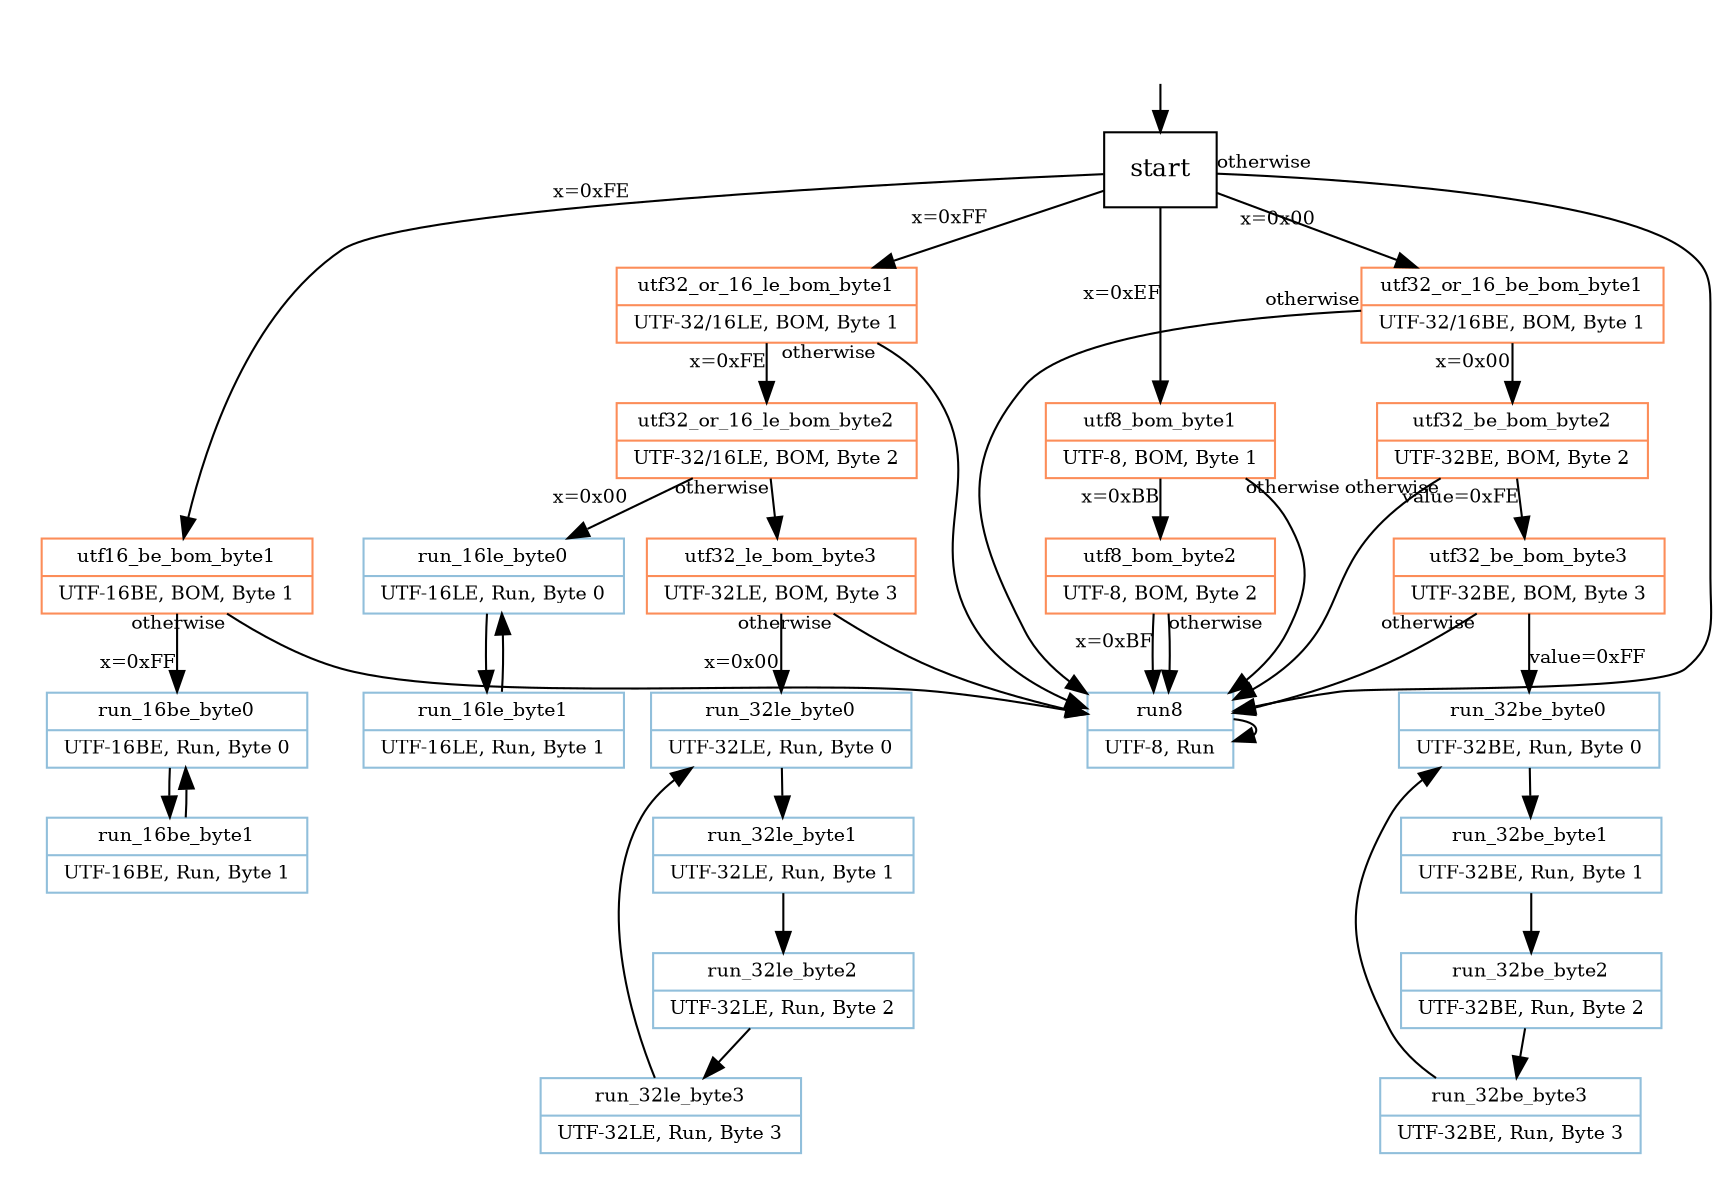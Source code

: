 digraph StateTransitionDiagram {
    compound=true;
    rankdir="TB";
    fontsize="9pt"
    #graph [splines=curved ]
    graph [ranksep="0.3" nodesep="0.15"]
    node [colorscheme="rdylbu3"  fontsize="9pt"]
    #node [shape="circle"fixedsize=true height=1.5 width=1.5]
    node [shape=record]
    edge [fontsize="9pt"]

    init [label="" shape=none];
    start [fontsize="12pt"];
    init -> start;

    utf16_be_bom_byte1[color=1 label="{utf16_be_bom_byte1 | UTF-16BE, BOM, Byte 1}"]
    utf32_or_16_le_bom_byte2[color=1 label="{utf32_or_16_le_bom_byte2 | UTF-32/16LE, BOM, Byte 2}"]
    utf8_bom_byte1[color=1 label="{utf8_bom_byte1 | UTF-8, BOM, Byte 1}"]
    utf8_bom_byte2[color=1 label="{utf8_bom_byte2 | UTF-8, BOM, Byte 2}"]
    utf32_or_16_le_bom_byte1[color=1 label="{utf32_or_16_le_bom_byte1 | UTF-32/16LE, BOM, Byte 1}"]
    utf32_or_16_be_bom_byte1[color=1 label="{utf32_or_16_be_bom_byte1 | UTF-32/16BE, BOM, Byte 1}"]
    utf32_be_bom_byte2[color=1 label="{utf32_be_bom_byte2 | UTF-32BE, BOM, Byte 2}"]
    utf32_le_bom_byte3[color=1 label="{utf32_le_bom_byte3 | UTF-32LE, BOM, Byte 3}"]
    utf32_be_bom_byte3[color=1 label="{utf32_be_bom_byte3 | UTF-32BE, BOM, Byte 3}"]

    run8[color=3 label="{run8 | UTF-8, Run}"]
    run_16be_byte0[color=3 label="{run_16be_byte0 | UTF-16BE,\ Run,\ Byte 0}"]
    run_16be_byte1[color=3 label="{run_16be_byte1 | UTF-16BE,\ Run,\ Byte 1}"]
    run_16le_byte0[color=3 label="{run_16le_byte0 | UTF-16LE,\ Run,\ Byte\ 0}"]
    run_16le_byte1[color=3 label="{run_16le_byte1 | UTF-16LE,\ Run,\ Byte\ 1}"]
    run_32be_byte0[color=3 label="{run_32be_byte0 | UTF-32BE,\ Run,\ Byte\ 0}"]
    run_32be_byte1[color=3 label="{run_32be_byte1 | UTF-32BE,\ Run,\ Byte\ 1}"]
    run_32be_byte2[color=3 label="{run_32be_byte2 | UTF-32BE,\ Run,\ Byte\ 2}"]
    run_32be_byte3[color=3 label="{run_32be_byte3 | UTF-32BE,\ Run,\ Byte\ 3}"]
    run_32le_byte0[color=3 label="{run_32le_byte0 | UTF-32LE,\ Run,\ Byte\ 0}"]
    run_32le_byte1[color=3 label="{run_32le_byte1 | UTF-32LE,\ Run,\ Byte\ 1}"]
    run_32le_byte2[color=3 label="{run_32le_byte2 | UTF-32LE,\ Run,\ Byte\ 2}"]
    run_32le_byte3[color=3 label="{run_32le_byte3 | UTF-32LE,\ Run,\ Byte\ 3}"]

    start -> utf8_bom_byte1[xlabel="x=0xEF"];
    start -> utf16_be_bom_byte1[xlabel="x=0xFE"];
    start -> utf32_or_16_le_bom_byte1[xlabel="x=0xFF"];
    start -> utf32_or_16_be_bom_byte1[xlabel="x=0x00"];
    start -> run8[taillabel="otherwise"];

    subgraph cluster_be16 {
        peripheries=0;
        utf16_be_bom_byte1; run_16be_byte0; run_16be_byte1;
    }
    subgraph cluster_le {
        peripheries=0;
        utf32_or_16_le_bom_byte1; utf32_or_16_le_bom_byte2; utf32_le_bom_byte3;
        run_32le_byte0; run_32le_byte1; run_32le_byte2; run_32le_byte3;
        run_16le_byte0; run_16le_byte1;
    };
    subgraph cluster_be {
        peripheries=0;
        utf32_or_16_be_bom_byte1; utf32_be_bom_byte2; utf32_be_bom_byte3;
        run_32be_byte0; run_32be_byte1; run_32be_byte2; run_32be_byte3;
    };
    subgraph cluster_c {
        peripheries=0;
        utf8_bom_byte1;
        utf8_bom_byte2;
    };

    utf8_bom_byte1 -> utf8_bom_byte2[xlabel="x=0xBB"];
    utf8_bom_byte1 -> run8[taillabel="otherwise"];
    utf8_bom_byte2 -> run8[xlabel="x=0xBF"];
    utf8_bom_byte2 -> run8[taillabel="otherwise"];

    utf16_be_bom_byte1 -> run_16be_byte0[xlabel="x=0xFF"];
    utf16_be_bom_byte1 -> run8[taillabel="otherwise"];

    utf32_or_16_le_bom_byte1 -> utf32_or_16_le_bom_byte2[xlabel="x=0xFE"];
    utf32_or_16_le_bom_byte1 -> run8[taillabel="otherwise"];

    utf32_or_16_le_bom_byte2 -> run_16le_byte0[xlabel="x=0x00"];
    utf32_or_16_le_bom_byte2 -> utf32_le_bom_byte3[taillabel="otherwise"];

    utf32_le_bom_byte3 -> run_32le_byte0[xlabel="x=0x00"];
    utf32_le_bom_byte3 -> run8[taillabel="otherwise"];

    utf32_or_16_be_bom_byte1 -> utf32_be_bom_byte2[xlabel="x=0x00"];
    utf32_or_16_be_bom_byte1 -> run8[taillabel="otherwise"];

    utf32_be_bom_byte2 -> utf32_be_bom_byte3[xlabel="value=0xFE"];
    utf32_be_bom_byte2 -> run8[taillabel="otherwise"];
    utf32_be_bom_byte3 -> run_32be_byte0[label="value=0xFF"];
    utf32_be_bom_byte3 -> run8[taillabel="otherwise"];

    run8 -> run8;

    run_16be_byte0 -> run_16be_byte1 -> run_16be_byte0;
    run_16le_byte0 -> run_16le_byte1;
    run_16le_byte1 -> run_16le_byte0;

    run_32be_byte0 -> run_32be_byte1;
    run_32be_byte1 -> run_32be_byte2;
    run_32be_byte2 -> run_32be_byte3 -> run_32be_byte0;

    run_32le_byte0 -> run_32le_byte1;
    run_32le_byte1 -> run_32le_byte2;
    run_32le_byte2 -> run_32le_byte3 -> run_32le_byte0;
}
